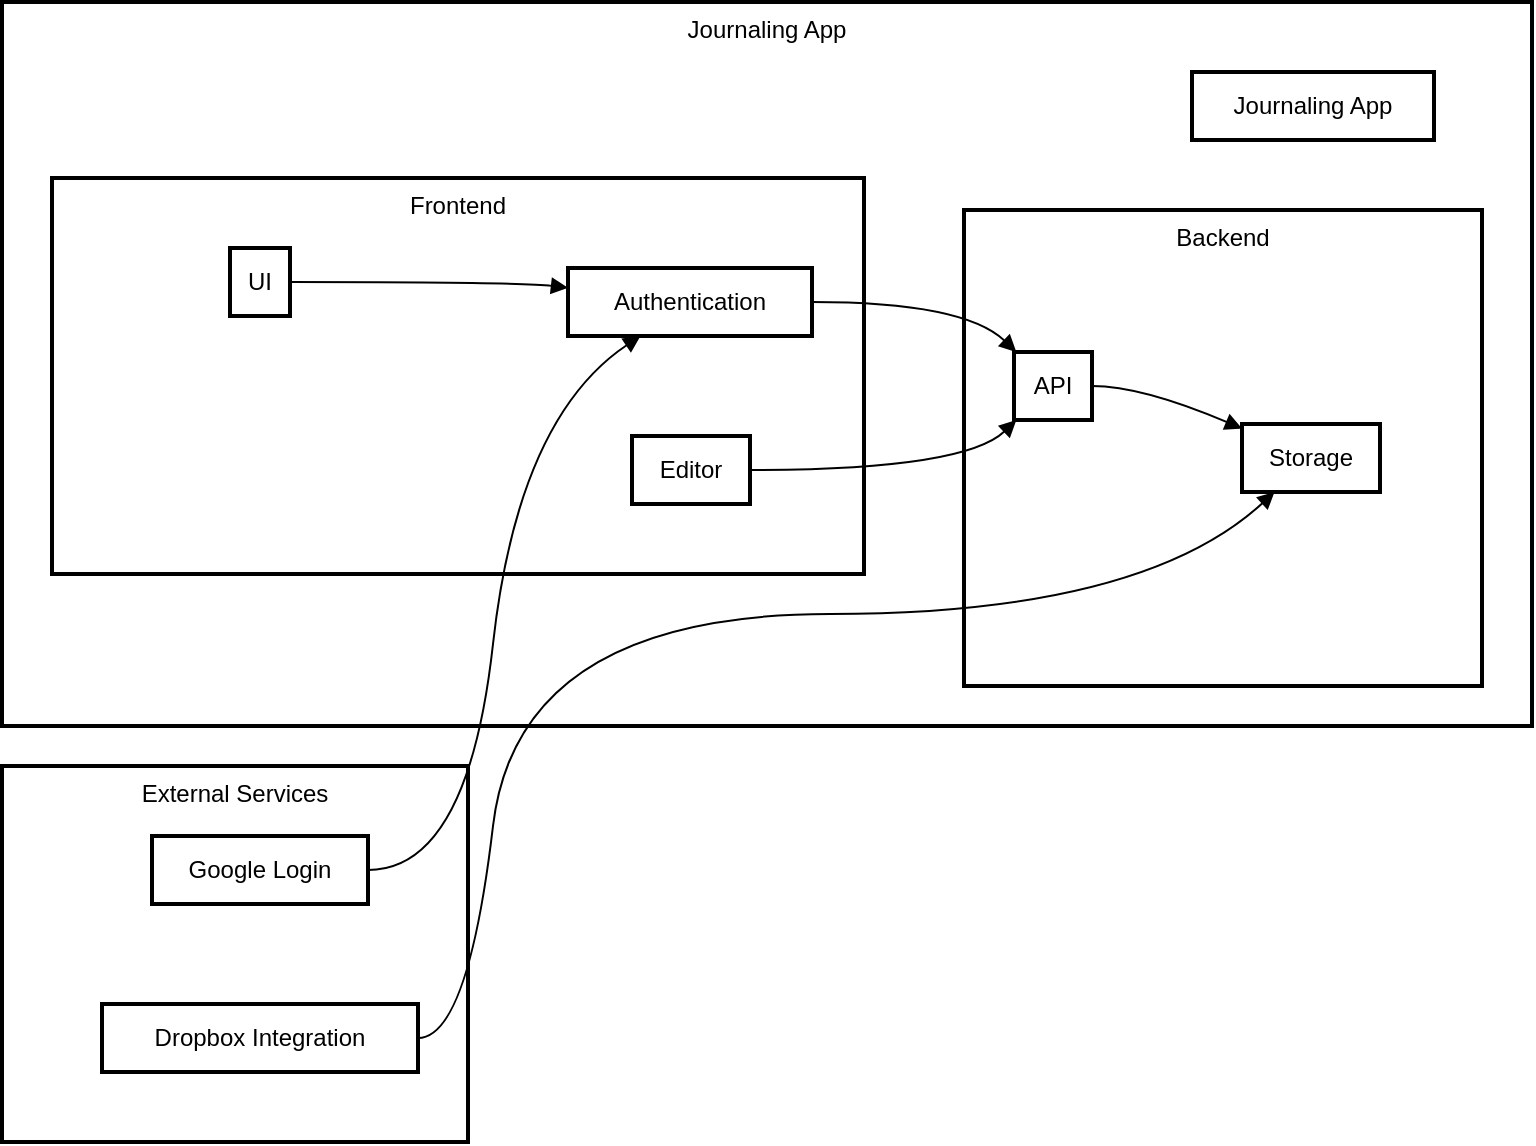 <mxfile version="21.1.1" type="github">
  <diagram name="Page-1" id="MD6OcFWjB4C8k9eTLLos">
    <mxGraphModel>
      <root>
        <mxCell id="0" />
        <mxCell id="1" parent="0" />
        <mxCell id="2" value="External Services" style="whiteSpace=wrap;strokeWidth=2;verticalAlign=top;" vertex="1" parent="1">
          <mxGeometry y="382" width="233" height="188" as="geometry" />
        </mxCell>
        <mxCell id="3" value="Google Login" style="whiteSpace=wrap;strokeWidth=2;" vertex="1" parent="1">
          <mxGeometry x="75" y="417" width="108" height="34" as="geometry" />
        </mxCell>
        <mxCell id="4" value="Dropbox Integration" style="whiteSpace=wrap;strokeWidth=2;" vertex="1" parent="1">
          <mxGeometry x="50" y="501" width="158" height="34" as="geometry" />
        </mxCell>
        <mxCell id="5" value="Journaling App" style="whiteSpace=wrap;strokeWidth=2;verticalAlign=top;" vertex="1" parent="1">
          <mxGeometry width="765" height="362" as="geometry" />
        </mxCell>
        <mxCell id="6" value="Journaling App" style="whiteSpace=wrap;strokeWidth=2;" vertex="1" parent="1">
          <mxGeometry x="595" y="35" width="121" height="34" as="geometry" />
        </mxCell>
        <mxCell id="7" value="Frontend" style="whiteSpace=wrap;strokeWidth=2;verticalAlign=top;" vertex="1" parent="1">
          <mxGeometry x="25" y="88" width="406" height="198" as="geometry" />
        </mxCell>
        <mxCell id="8" value="Backend" style="whiteSpace=wrap;strokeWidth=2;verticalAlign=top;" vertex="1" parent="1">
          <mxGeometry x="481" y="104" width="259" height="238" as="geometry" />
        </mxCell>
        <mxCell id="9" value="API" style="whiteSpace=wrap;strokeWidth=2;" vertex="1" parent="1">
          <mxGeometry x="506" y="175" width="39" height="34" as="geometry" />
        </mxCell>
        <mxCell id="10" value="Storage" style="whiteSpace=wrap;strokeWidth=2;" vertex="1" parent="1">
          <mxGeometry x="620" y="211" width="69" height="34" as="geometry" />
        </mxCell>
        <mxCell id="11" value="UI" style="whiteSpace=wrap;strokeWidth=2;" vertex="1" parent="1">
          <mxGeometry x="114" y="123" width="30" height="34" as="geometry" />
        </mxCell>
        <mxCell id="12" value="Authentication" style="whiteSpace=wrap;strokeWidth=2;" vertex="1" parent="1">
          <mxGeometry x="283" y="133" width="122" height="34" as="geometry" />
        </mxCell>
        <mxCell id="13" value="Editor" style="whiteSpace=wrap;strokeWidth=2;" vertex="1" parent="1">
          <mxGeometry x="315" y="217" width="59" height="34" as="geometry" />
        </mxCell>
        <mxCell id="14" value="" style="curved=1;startArrow=none;endArrow=block;exitX=1.002;exitY=0.5;entryX=0.002;entryY=0.291;" edge="1" parent="1" source="11" target="12">
          <mxGeometry relative="1" as="geometry">
            <Array as="points">
              <mxPoint x="258" y="140" />
            </Array>
          </mxGeometry>
        </mxCell>
        <mxCell id="15" value="" style="curved=1;startArrow=none;endArrow=block;exitX=1.006;exitY=0.5;entryX=0.03;entryY=0;" edge="1" parent="1" source="12" target="9">
          <mxGeometry relative="1" as="geometry">
            <Array as="points">
              <mxPoint x="481" y="150" />
            </Array>
          </mxGeometry>
        </mxCell>
        <mxCell id="16" value="" style="curved=1;startArrow=none;endArrow=block;exitX=1;exitY=0.5;entryX=0.03;entryY=1;" edge="1" parent="1" source="13" target="9">
          <mxGeometry relative="1" as="geometry">
            <Array as="points">
              <mxPoint x="481" y="234" />
            </Array>
          </mxGeometry>
        </mxCell>
        <mxCell id="17" value="" style="curved=1;startArrow=none;endArrow=block;exitX=0.989;exitY=0.5;entryX=0.004;entryY=0.07;" edge="1" parent="1" source="9" target="10">
          <mxGeometry relative="1" as="geometry">
            <Array as="points">
              <mxPoint x="570" y="192" />
            </Array>
          </mxGeometry>
        </mxCell>
        <mxCell id="18" value="" style="curved=1;startArrow=none;endArrow=block;exitX=0.999;exitY=0.5;entryX=0.297;entryY=1;" edge="1" parent="1" source="3" target="12">
          <mxGeometry relative="1" as="geometry">
            <Array as="points">
              <mxPoint x="233" y="434" />
              <mxPoint x="258" y="208" />
            </Array>
          </mxGeometry>
        </mxCell>
        <mxCell id="19" value="" style="curved=1;startArrow=none;endArrow=block;exitX=1.002;exitY=0.5;entryX=0.236;entryY=1;" edge="1" parent="1" source="4" target="10">
          <mxGeometry relative="1" as="geometry">
            <Array as="points">
              <mxPoint x="233" y="518" />
              <mxPoint x="258" y="306" />
              <mxPoint x="570" y="306" />
            </Array>
          </mxGeometry>
        </mxCell>
      </root>
    </mxGraphModel>
  </diagram>
</mxfile>
